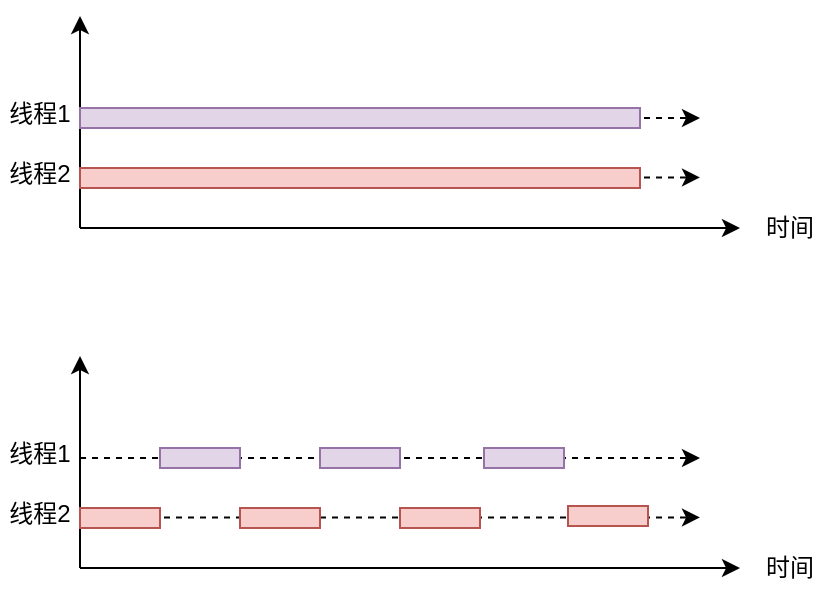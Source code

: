 <mxfile version="14.1.8" type="device"><diagram id="C5RBs43oDa-KdzZeNtuy" name="Page-1"><mxGraphModel dx="813" dy="-699" grid="0" gridSize="10" guides="1" tooltips="1" connect="1" arrows="1" fold="1" page="1" pageScale="1" pageWidth="827" pageHeight="1169" math="0" shadow="0"><root><mxCell id="WIyWlLk6GJQsqaUBKTNV-0"/><mxCell id="WIyWlLk6GJQsqaUBKTNV-1" parent="WIyWlLk6GJQsqaUBKTNV-0"/><mxCell id="TrAQdJlMQUrc-ES1ULlT-10" value="" style="endArrow=classic;html=1;dashed=1;" parent="WIyWlLk6GJQsqaUBKTNV-1" edge="1"><mxGeometry width="50" height="50" relative="1" as="geometry"><mxPoint x="200" y="1511" as="sourcePoint"/><mxPoint x="510" y="1511" as="targetPoint"/></mxGeometry></mxCell><mxCell id="TrAQdJlMQUrc-ES1ULlT-11" value="" style="endArrow=classic;html=1;dashed=1;" parent="WIyWlLk6GJQsqaUBKTNV-1" edge="1"><mxGeometry width="50" height="50" relative="1" as="geometry"><mxPoint x="200" y="1540.71" as="sourcePoint"/><mxPoint x="510" y="1540.71" as="targetPoint"/></mxGeometry></mxCell><mxCell id="TrAQdJlMQUrc-ES1ULlT-0" value="" style="endArrow=classic;html=1;" parent="WIyWlLk6GJQsqaUBKTNV-1" edge="1"><mxGeometry width="50" height="50" relative="1" as="geometry"><mxPoint x="200" y="1566" as="sourcePoint"/><mxPoint x="200" y="1460" as="targetPoint"/></mxGeometry></mxCell><mxCell id="TrAQdJlMQUrc-ES1ULlT-1" value="" style="endArrow=classic;html=1;" parent="WIyWlLk6GJQsqaUBKTNV-1" edge="1"><mxGeometry width="50" height="50" relative="1" as="geometry"><mxPoint x="200" y="1566" as="sourcePoint"/><mxPoint x="530" y="1566" as="targetPoint"/></mxGeometry></mxCell><mxCell id="TrAQdJlMQUrc-ES1ULlT-2" value="" style="rounded=0;whiteSpace=wrap;html=1;fillColor=#f8cecc;strokeColor=#b85450;" parent="WIyWlLk6GJQsqaUBKTNV-1" vertex="1"><mxGeometry x="200" y="1536" width="40" height="10" as="geometry"/></mxCell><mxCell id="TrAQdJlMQUrc-ES1ULlT-5" value="" style="rounded=0;whiteSpace=wrap;html=1;fillColor=#e1d5e7;strokeColor=#9673a6;" parent="WIyWlLk6GJQsqaUBKTNV-1" vertex="1"><mxGeometry x="240" y="1506" width="40" height="10" as="geometry"/></mxCell><mxCell id="TrAQdJlMQUrc-ES1ULlT-6" value="" style="rounded=0;whiteSpace=wrap;html=1;fillColor=#f8cecc;strokeColor=#b85450;" parent="WIyWlLk6GJQsqaUBKTNV-1" vertex="1"><mxGeometry x="280" y="1536" width="40" height="10" as="geometry"/></mxCell><mxCell id="TrAQdJlMQUrc-ES1ULlT-7" value="" style="rounded=0;whiteSpace=wrap;html=1;fillColor=#e1d5e7;strokeColor=#9673a6;" parent="WIyWlLk6GJQsqaUBKTNV-1" vertex="1"><mxGeometry x="320" y="1506" width="40" height="10" as="geometry"/></mxCell><mxCell id="TrAQdJlMQUrc-ES1ULlT-8" value="" style="rounded=0;whiteSpace=wrap;html=1;fillColor=#f8cecc;strokeColor=#b85450;" parent="WIyWlLk6GJQsqaUBKTNV-1" vertex="1"><mxGeometry x="360" y="1536" width="40" height="10" as="geometry"/></mxCell><mxCell id="TrAQdJlMQUrc-ES1ULlT-9" value="" style="rounded=0;whiteSpace=wrap;html=1;fillColor=#e1d5e7;strokeColor=#9673a6;" parent="WIyWlLk6GJQsqaUBKTNV-1" vertex="1"><mxGeometry x="402" y="1506" width="40" height="10" as="geometry"/></mxCell><mxCell id="TrAQdJlMQUrc-ES1ULlT-13" value="线程1" style="text;html=1;strokeColor=none;fillColor=none;align=center;verticalAlign=middle;whiteSpace=wrap;rounded=0;" parent="WIyWlLk6GJQsqaUBKTNV-1" vertex="1"><mxGeometry x="160" y="1499" width="40" height="20" as="geometry"/></mxCell><mxCell id="TrAQdJlMQUrc-ES1ULlT-14" value="线程2" style="text;html=1;strokeColor=none;fillColor=none;align=center;verticalAlign=middle;whiteSpace=wrap;rounded=0;" parent="WIyWlLk6GJQsqaUBKTNV-1" vertex="1"><mxGeometry x="160" y="1529" width="40" height="20" as="geometry"/></mxCell><mxCell id="TrAQdJlMQUrc-ES1ULlT-15" value="时间" style="text;html=1;strokeColor=none;fillColor=none;align=center;verticalAlign=middle;whiteSpace=wrap;rounded=0;" parent="WIyWlLk6GJQsqaUBKTNV-1" vertex="1"><mxGeometry x="535" y="1556" width="40" height="20" as="geometry"/></mxCell><mxCell id="TrAQdJlMQUrc-ES1ULlT-16" value="" style="rounded=0;whiteSpace=wrap;html=1;fillColor=#f8cecc;strokeColor=#b85450;" parent="WIyWlLk6GJQsqaUBKTNV-1" vertex="1"><mxGeometry x="444" y="1535" width="40" height="10" as="geometry"/></mxCell><mxCell id="dlW_p1QwK710CryTTHXS-0" value="" style="endArrow=classic;html=1;dashed=1;" edge="1" parent="WIyWlLk6GJQsqaUBKTNV-1"><mxGeometry width="50" height="50" relative="1" as="geometry"><mxPoint x="200" y="1341" as="sourcePoint"/><mxPoint x="510" y="1341" as="targetPoint"/></mxGeometry></mxCell><mxCell id="dlW_p1QwK710CryTTHXS-1" value="" style="endArrow=classic;html=1;dashed=1;" edge="1" parent="WIyWlLk6GJQsqaUBKTNV-1"><mxGeometry width="50" height="50" relative="1" as="geometry"><mxPoint x="200" y="1370.71" as="sourcePoint"/><mxPoint x="510" y="1370.71" as="targetPoint"/></mxGeometry></mxCell><mxCell id="dlW_p1QwK710CryTTHXS-2" value="" style="endArrow=classic;html=1;" edge="1" parent="WIyWlLk6GJQsqaUBKTNV-1"><mxGeometry width="50" height="50" relative="1" as="geometry"><mxPoint x="200" y="1396" as="sourcePoint"/><mxPoint x="200" y="1290" as="targetPoint"/></mxGeometry></mxCell><mxCell id="dlW_p1QwK710CryTTHXS-3" value="" style="endArrow=classic;html=1;" edge="1" parent="WIyWlLk6GJQsqaUBKTNV-1"><mxGeometry width="50" height="50" relative="1" as="geometry"><mxPoint x="200" y="1396" as="sourcePoint"/><mxPoint x="530" y="1396" as="targetPoint"/></mxGeometry></mxCell><mxCell id="dlW_p1QwK710CryTTHXS-4" value="" style="rounded=0;whiteSpace=wrap;html=1;fillColor=#f8cecc;strokeColor=#b85450;" vertex="1" parent="WIyWlLk6GJQsqaUBKTNV-1"><mxGeometry x="200" y="1366" width="280" height="10" as="geometry"/></mxCell><mxCell id="dlW_p1QwK710CryTTHXS-5" value="" style="rounded=0;whiteSpace=wrap;html=1;fillColor=#e1d5e7;strokeColor=#9673a6;" vertex="1" parent="WIyWlLk6GJQsqaUBKTNV-1"><mxGeometry x="200" y="1336" width="280" height="10" as="geometry"/></mxCell><mxCell id="dlW_p1QwK710CryTTHXS-10" value="线程1" style="text;html=1;strokeColor=none;fillColor=none;align=center;verticalAlign=middle;whiteSpace=wrap;rounded=0;" vertex="1" parent="WIyWlLk6GJQsqaUBKTNV-1"><mxGeometry x="160" y="1329" width="40" height="20" as="geometry"/></mxCell><mxCell id="dlW_p1QwK710CryTTHXS-11" value="线程2" style="text;html=1;strokeColor=none;fillColor=none;align=center;verticalAlign=middle;whiteSpace=wrap;rounded=0;" vertex="1" parent="WIyWlLk6GJQsqaUBKTNV-1"><mxGeometry x="160" y="1359" width="40" height="20" as="geometry"/></mxCell><mxCell id="dlW_p1QwK710CryTTHXS-12" value="时间" style="text;html=1;strokeColor=none;fillColor=none;align=center;verticalAlign=middle;whiteSpace=wrap;rounded=0;" vertex="1" parent="WIyWlLk6GJQsqaUBKTNV-1"><mxGeometry x="535" y="1386" width="40" height="20" as="geometry"/></mxCell></root></mxGraphModel></diagram></mxfile>
